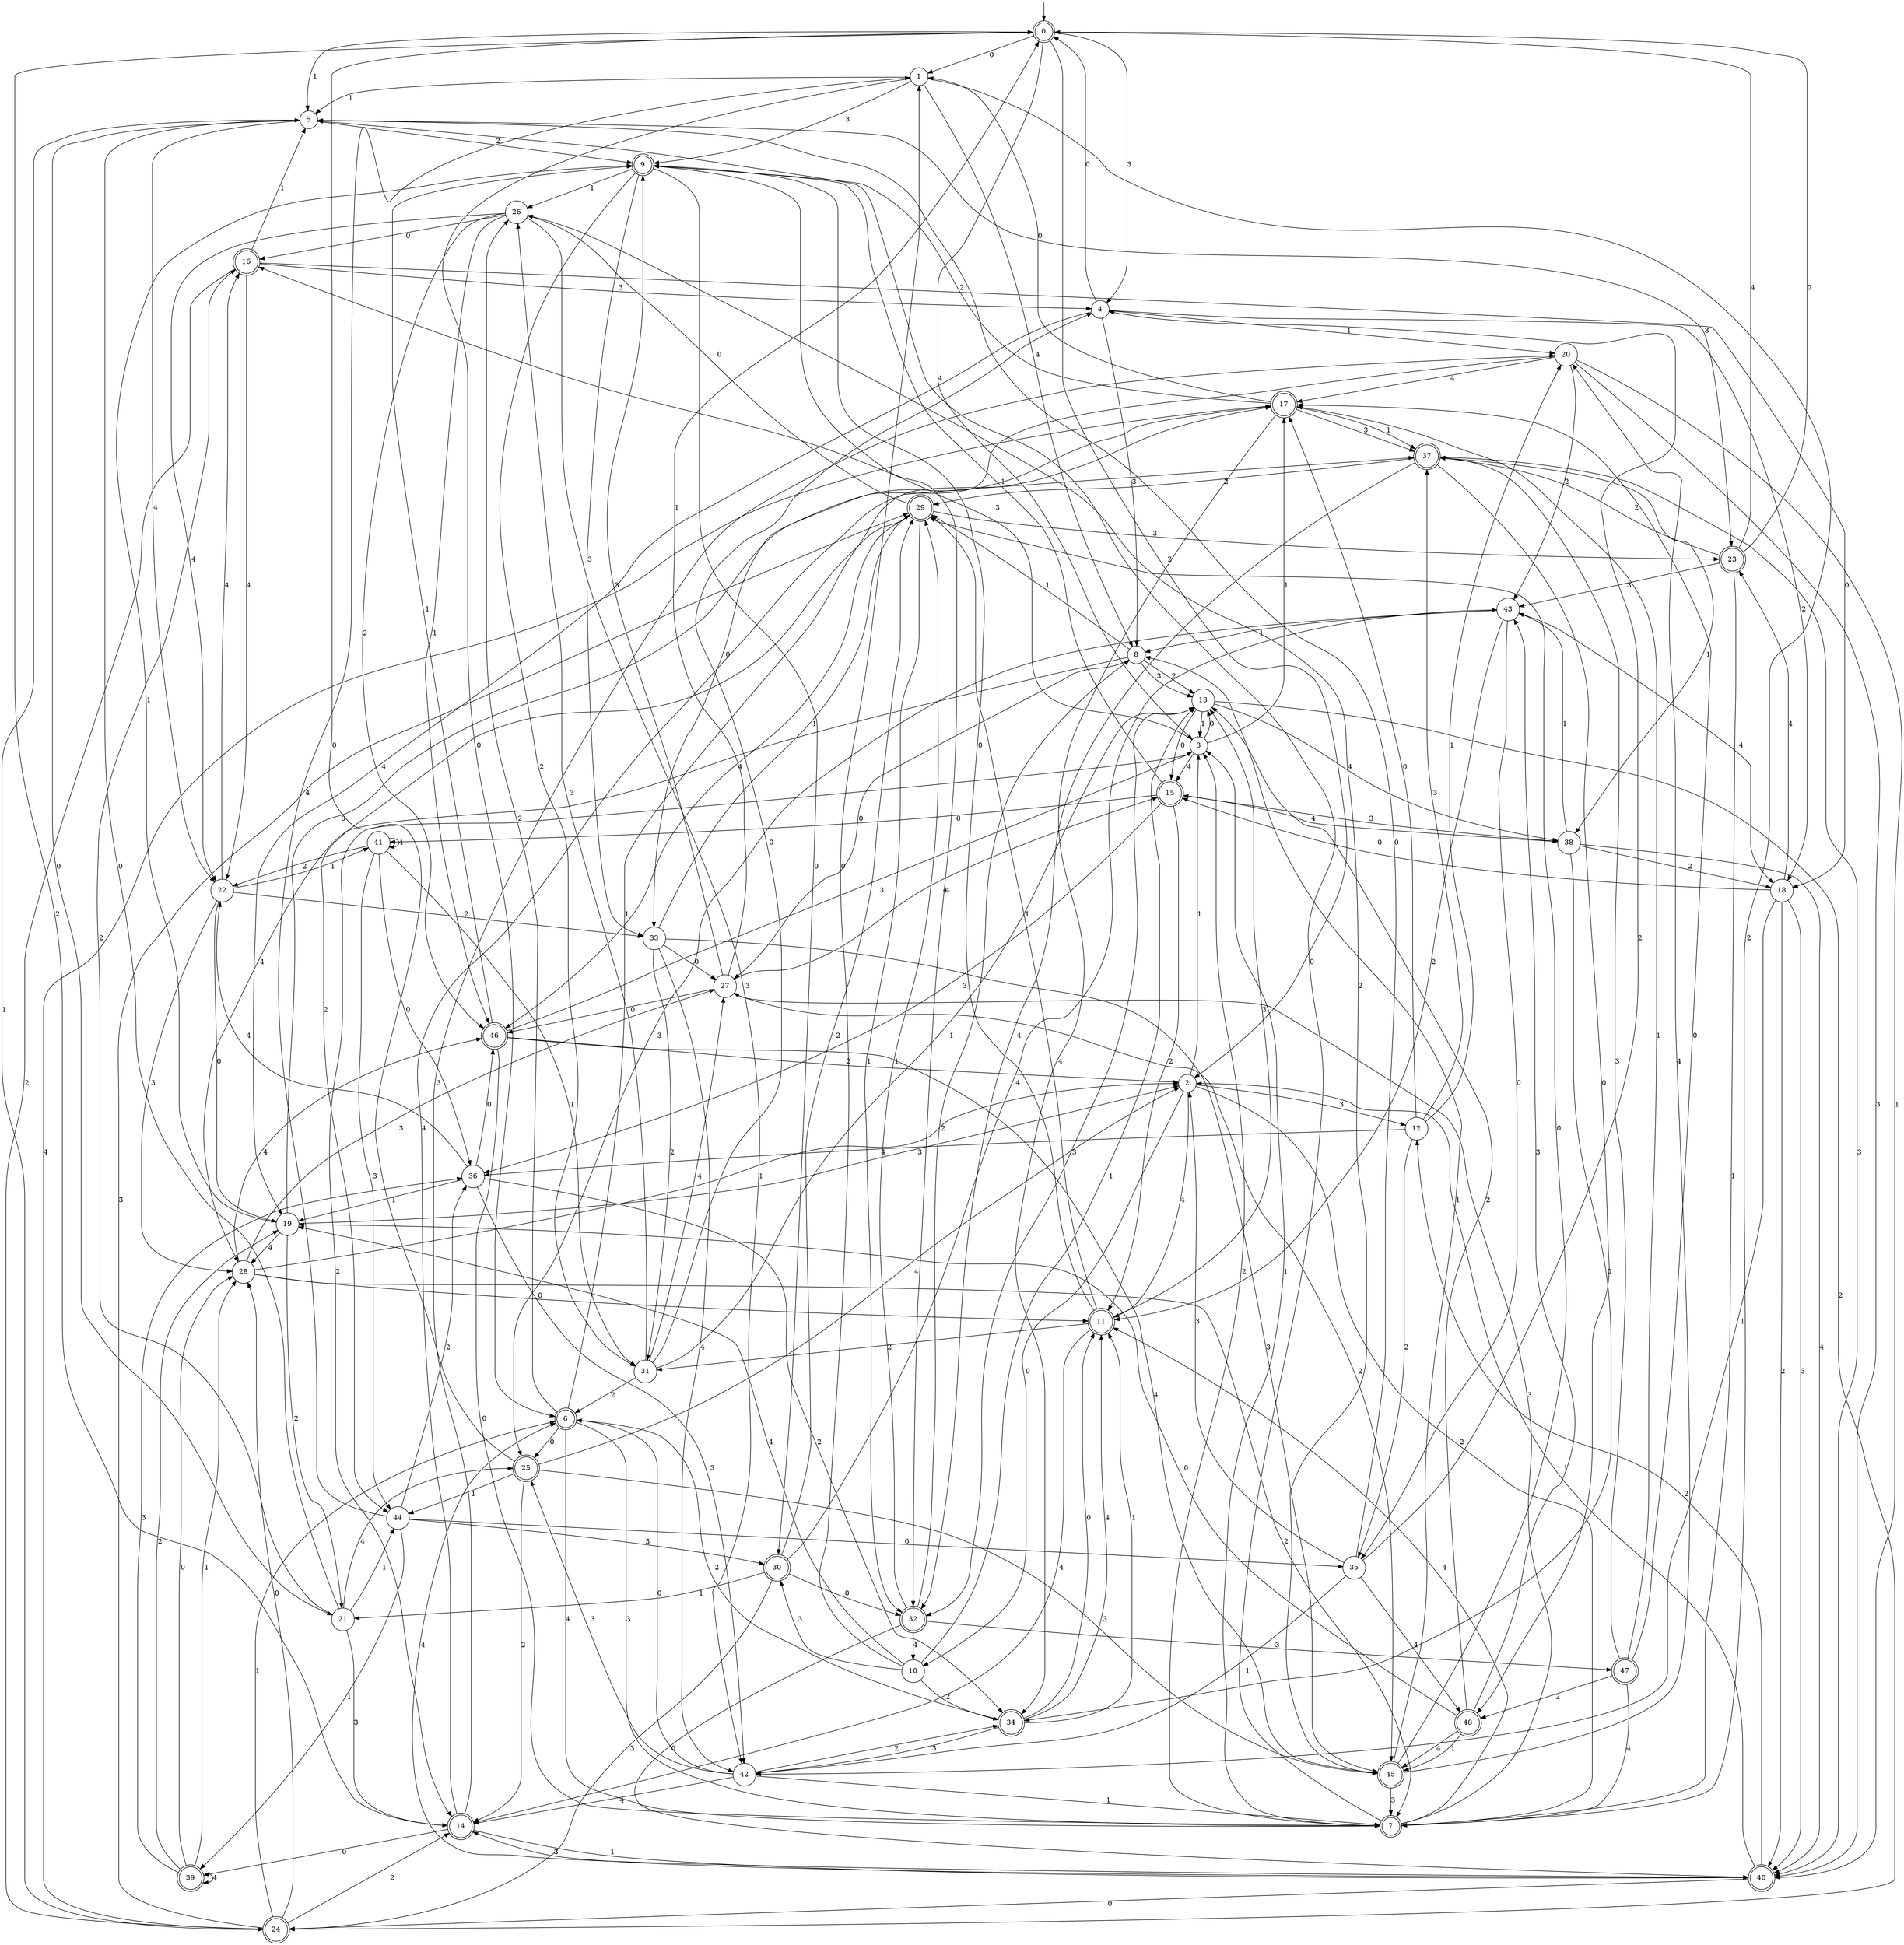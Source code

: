 digraph g {

	s0 [shape="doublecircle" label="0"];
	s1 [shape="circle" label="1"];
	s2 [shape="circle" label="2"];
	s3 [shape="circle" label="3"];
	s4 [shape="circle" label="4"];
	s5 [shape="circle" label="5"];
	s6 [shape="doublecircle" label="6"];
	s7 [shape="doublecircle" label="7"];
	s8 [shape="circle" label="8"];
	s9 [shape="doublecircle" label="9"];
	s10 [shape="circle" label="10"];
	s11 [shape="doublecircle" label="11"];
	s12 [shape="circle" label="12"];
	s13 [shape="circle" label="13"];
	s14 [shape="doublecircle" label="14"];
	s15 [shape="doublecircle" label="15"];
	s16 [shape="doublecircle" label="16"];
	s17 [shape="doublecircle" label="17"];
	s18 [shape="circle" label="18"];
	s19 [shape="circle" label="19"];
	s20 [shape="circle" label="20"];
	s21 [shape="circle" label="21"];
	s22 [shape="circle" label="22"];
	s23 [shape="doublecircle" label="23"];
	s24 [shape="doublecircle" label="24"];
	s25 [shape="doublecircle" label="25"];
	s26 [shape="circle" label="26"];
	s27 [shape="circle" label="27"];
	s28 [shape="circle" label="28"];
	s29 [shape="doublecircle" label="29"];
	s30 [shape="doublecircle" label="30"];
	s31 [shape="circle" label="31"];
	s32 [shape="doublecircle" label="32"];
	s33 [shape="circle" label="33"];
	s34 [shape="doublecircle" label="34"];
	s35 [shape="circle" label="35"];
	s36 [shape="circle" label="36"];
	s37 [shape="doublecircle" label="37"];
	s38 [shape="circle" label="38"];
	s39 [shape="doublecircle" label="39"];
	s40 [shape="doublecircle" label="40"];
	s41 [shape="circle" label="41"];
	s42 [shape="circle" label="42"];
	s43 [shape="circle" label="43"];
	s44 [shape="circle" label="44"];
	s45 [shape="doublecircle" label="45"];
	s46 [shape="doublecircle" label="46"];
	s47 [shape="doublecircle" label="47"];
	s48 [shape="doublecircle" label="48"];
	s0 -> s1 [label="0"];
	s0 -> s2 [label="2"];
	s0 -> s3 [label="4"];
	s0 -> s4 [label="3"];
	s0 -> s5 [label="1"];
	s1 -> s6 [label="0"];
	s1 -> s7 [label="2"];
	s1 -> s8 [label="4"];
	s1 -> s9 [label="3"];
	s1 -> s5 [label="1"];
	s2 -> s10 [label="0"];
	s2 -> s7 [label="2"];
	s2 -> s11 [label="4"];
	s2 -> s12 [label="3"];
	s2 -> s3 [label="1"];
	s3 -> s13 [label="0"];
	s3 -> s14 [label="2"];
	s3 -> s15 [label="4"];
	s3 -> s16 [label="3"];
	s3 -> s17 [label="1"];
	s4 -> s0 [label="0"];
	s4 -> s18 [label="2"];
	s4 -> s19 [label="4"];
	s4 -> s8 [label="3"];
	s4 -> s20 [label="1"];
	s5 -> s21 [label="0"];
	s5 -> s9 [label="2"];
	s5 -> s22 [label="4"];
	s5 -> s23 [label="3"];
	s5 -> s24 [label="1"];
	s6 -> s25 [label="0"];
	s6 -> s26 [label="2"];
	s6 -> s7 [label="4"];
	s6 -> s7 [label="3"];
	s6 -> s17 [label="1"];
	s7 -> s5 [label="0"];
	s7 -> s3 [label="2"];
	s7 -> s11 [label="4"];
	s7 -> s27 [label="3"];
	s7 -> s3 [label="1"];
	s8 -> s27 [label="0"];
	s8 -> s13 [label="2"];
	s8 -> s28 [label="4"];
	s8 -> s13 [label="3"];
	s8 -> s29 [label="1"];
	s9 -> s30 [label="0"];
	s9 -> s31 [label="2"];
	s9 -> s32 [label="4"];
	s9 -> s33 [label="3"];
	s9 -> s26 [label="1"];
	s10 -> s1 [label="0"];
	s10 -> s34 [label="2"];
	s10 -> s19 [label="4"];
	s10 -> s30 [label="3"];
	s10 -> s13 [label="1"];
	s11 -> s9 [label="0"];
	s11 -> s31 [label="2"];
	s11 -> s14 [label="4"];
	s11 -> s13 [label="3"];
	s11 -> s29 [label="1"];
	s12 -> s17 [label="0"];
	s12 -> s35 [label="2"];
	s12 -> s36 [label="4"];
	s12 -> s37 [label="3"];
	s12 -> s20 [label="1"];
	s13 -> s15 [label="0"];
	s13 -> s24 [label="2"];
	s13 -> s38 [label="4"];
	s13 -> s32 [label="3"];
	s13 -> s3 [label="1"];
	s14 -> s39 [label="0"];
	s14 -> s0 [label="2"];
	s14 -> s37 [label="4"];
	s14 -> s20 [label="3"];
	s14 -> s40 [label="1"];
	s15 -> s41 [label="0"];
	s15 -> s11 [label="2"];
	s15 -> s38 [label="4"];
	s15 -> s36 [label="3"];
	s15 -> s9 [label="1"];
	s16 -> s18 [label="0"];
	s16 -> s24 [label="2"];
	s16 -> s22 [label="4"];
	s16 -> s4 [label="3"];
	s16 -> s5 [label="1"];
	s17 -> s1 [label="0"];
	s17 -> s9 [label="2"];
	s17 -> s34 [label="4"];
	s17 -> s37 [label="3"];
	s17 -> s37 [label="1"];
	s18 -> s15 [label="0"];
	s18 -> s40 [label="2"];
	s18 -> s23 [label="4"];
	s18 -> s40 [label="3"];
	s18 -> s42 [label="1"];
	s19 -> s17 [label="0"];
	s19 -> s21 [label="2"];
	s19 -> s28 [label="4"];
	s19 -> s2 [label="3"];
	s19 -> s9 [label="1"];
	s20 -> s33 [label="0"];
	s20 -> s43 [label="2"];
	s20 -> s17 [label="4"];
	s20 -> s40 [label="3"];
	s20 -> s40 [label="1"];
	s21 -> s5 [label="0"];
	s21 -> s16 [label="2"];
	s21 -> s25 [label="4"];
	s21 -> s14 [label="3"];
	s21 -> s44 [label="1"];
	s22 -> s19 [label="0"];
	s22 -> s33 [label="2"];
	s22 -> s16 [label="4"];
	s22 -> s28 [label="3"];
	s22 -> s41 [label="1"];
	s23 -> s0 [label="0"];
	s23 -> s37 [label="2"];
	s23 -> s0 [label="4"];
	s23 -> s43 [label="3"];
	s23 -> s7 [label="1"];
	s24 -> s28 [label="0"];
	s24 -> s14 [label="2"];
	s24 -> s17 [label="4"];
	s24 -> s29 [label="3"];
	s24 -> s6 [label="1"];
	s25 -> s0 [label="0"];
	s25 -> s14 [label="2"];
	s25 -> s2 [label="4"];
	s25 -> s45 [label="3"];
	s25 -> s44 [label="1"];
	s26 -> s16 [label="0"];
	s26 -> s46 [label="2"];
	s26 -> s22 [label="4"];
	s26 -> s42 [label="3"];
	s26 -> s46 [label="1"];
	s27 -> s46 [label="0"];
	s27 -> s45 [label="2"];
	s27 -> s15 [label="4"];
	s27 -> s9 [label="3"];
	s27 -> s0 [label="1"];
	s28 -> s11 [label="0"];
	s28 -> s7 [label="2"];
	s28 -> s46 [label="4"];
	s28 -> s27 [label="3"];
	s28 -> s2 [label="1"];
	s29 -> s26 [label="0"];
	s29 -> s44 [label="2"];
	s29 -> s46 [label="4"];
	s29 -> s23 [label="3"];
	s29 -> s32 [label="1"];
	s30 -> s32 [label="0"];
	s30 -> s29 [label="2"];
	s30 -> s43 [label="4"];
	s30 -> s24 [label="3"];
	s30 -> s21 [label="1"];
	s31 -> s4 [label="0"];
	s31 -> s6 [label="2"];
	s31 -> s27 [label="4"];
	s31 -> s26 [label="3"];
	s31 -> s13 [label="1"];
	s32 -> s40 [label="0"];
	s32 -> s8 [label="2"];
	s32 -> s10 [label="4"];
	s32 -> s47 [label="3"];
	s32 -> s29 [label="1"];
	s33 -> s27 [label="0"];
	s33 -> s31 [label="2"];
	s33 -> s42 [label="4"];
	s33 -> s45 [label="3"];
	s33 -> s29 [label="1"];
	s34 -> s11 [label="0"];
	s34 -> s6 [label="2"];
	s34 -> s11 [label="4"];
	s34 -> s42 [label="3"];
	s34 -> s11 [label="1"];
	s35 -> s5 [label="0"];
	s35 -> s4 [label="2"];
	s35 -> s48 [label="4"];
	s35 -> s2 [label="3"];
	s35 -> s42 [label="1"];
	s36 -> s46 [label="0"];
	s36 -> s34 [label="2"];
	s36 -> s22 [label="4"];
	s36 -> s42 [label="3"];
	s36 -> s19 [label="1"];
	s37 -> s48 [label="0"];
	s37 -> s29 [label="2"];
	s37 -> s32 [label="4"];
	s37 -> s40 [label="3"];
	s37 -> s38 [label="1"];
	s38 -> s34 [label="0"];
	s38 -> s18 [label="2"];
	s38 -> s40 [label="4"];
	s38 -> s15 [label="3"];
	s38 -> s43 [label="1"];
	s39 -> s28 [label="0"];
	s39 -> s19 [label="2"];
	s39 -> s39 [label="4"];
	s39 -> s36 [label="3"];
	s39 -> s28 [label="1"];
	s40 -> s24 [label="0"];
	s40 -> s12 [label="2"];
	s40 -> s6 [label="4"];
	s40 -> s14 [label="3"];
	s40 -> s2 [label="1"];
	s41 -> s36 [label="0"];
	s41 -> s22 [label="2"];
	s41 -> s41 [label="4"];
	s41 -> s44 [label="3"];
	s41 -> s31 [label="1"];
	s42 -> s6 [label="0"];
	s42 -> s34 [label="2"];
	s42 -> s14 [label="4"];
	s42 -> s25 [label="3"];
	s42 -> s7 [label="1"];
	s43 -> s35 [label="0"];
	s43 -> s11 [label="2"];
	s43 -> s18 [label="4"];
	s43 -> s25 [label="3"];
	s43 -> s8 [label="1"];
	s44 -> s35 [label="0"];
	s44 -> s36 [label="2"];
	s44 -> s1 [label="4"];
	s44 -> s30 [label="3"];
	s44 -> s39 [label="1"];
	s45 -> s29 [label="0"];
	s45 -> s26 [label="2"];
	s45 -> s20 [label="4"];
	s45 -> s7 [label="3"];
	s45 -> s8 [label="1"];
	s46 -> s7 [label="0"];
	s46 -> s2 [label="2"];
	s46 -> s45 [label="4"];
	s46 -> s3 [label="3"];
	s46 -> s9 [label="1"];
	s47 -> s17 [label="0"];
	s47 -> s48 [label="2"];
	s47 -> s7 [label="4"];
	s47 -> s37 [label="3"];
	s47 -> s17 [label="1"];
	s48 -> s19 [label="0"];
	s48 -> s13 [label="2"];
	s48 -> s45 [label="4"];
	s48 -> s43 [label="3"];
	s48 -> s45 [label="1"];

__start0 [label="" shape="none" width="0" height="0"];
__start0 -> s0;

}
